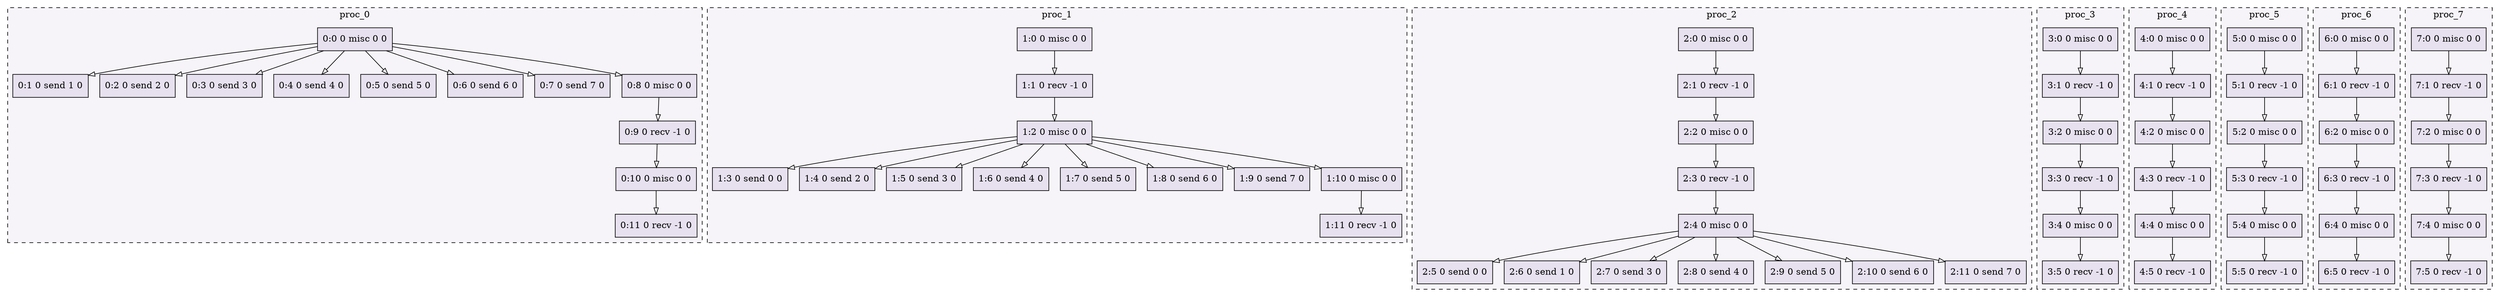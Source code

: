 digraph{node[shape=record style=filled colorscheme=purd9 fillcolor=2];subgraph cluster0{style=dashed;colorscheme=purd9;bgcolor=1;edge[arrowhead=empty];label=proc_0;0[label="0:0 0 misc 0 0"];1[label="0:1 0 send 1 0"];2[label="0:2 0 send 2 0"];3[label="0:3 0 send 3 0"];4[label="0:4 0 send 4 0"];5[label="0:5 0 send 5 0"];6[label="0:6 0 send 6 0"];7[label="0:7 0 send 7 0"];8[label="0:8 0 misc 0 0"];9[label="0:9 0 recv -1 0"];10[label="0:10 0 misc 0 0"];11[label="0:11 0 recv -1 0"];0->1;0->2;0->3;0->4;0->5;0->6;0->7;0->8;8->9;9->10;10->11;}subgraph cluster1{style=dashed;colorscheme=purd9;bgcolor=1;edge[arrowhead=empty];label=proc_1;12[label="1:0 0 misc 0 0"];13[label="1:1 0 recv -1 0"];14[label="1:2 0 misc 0 0"];15[label="1:3 0 send 0 0"];16[label="1:4 0 send 2 0"];17[label="1:5 0 send 3 0"];18[label="1:6 0 send 4 0"];19[label="1:7 0 send 5 0"];20[label="1:8 0 send 6 0"];21[label="1:9 0 send 7 0"];22[label="1:10 0 misc 0 0"];23[label="1:11 0 recv -1 0"];12->13;13->14;14->15;14->16;14->17;14->18;14->19;14->20;14->21;14->22;22->23;}subgraph cluster2{style=dashed;colorscheme=purd9;bgcolor=1;edge[arrowhead=empty];label=proc_2;24[label="2:0 0 misc 0 0"];25[label="2:1 0 recv -1 0"];26[label="2:2 0 misc 0 0"];27[label="2:3 0 recv -1 0"];28[label="2:4 0 misc 0 0"];29[label="2:5 0 send 0 0"];30[label="2:6 0 send 1 0"];31[label="2:7 0 send 3 0"];32[label="2:8 0 send 4 0"];33[label="2:9 0 send 5 0"];34[label="2:10 0 send 6 0"];35[label="2:11 0 send 7 0"];24->25;25->26;26->27;27->28;28->29;28->30;28->31;28->32;28->33;28->34;28->35;}subgraph cluster3{style=dashed;colorscheme=purd9;bgcolor=1;edge[arrowhead=empty];label=proc_3;36[label="3:0 0 misc 0 0"];37[label="3:1 0 recv -1 0"];38[label="3:2 0 misc 0 0"];39[label="3:3 0 recv -1 0"];40[label="3:4 0 misc 0 0"];41[label="3:5 0 recv -1 0"];36->37;37->38;38->39;39->40;40->41;}subgraph cluster4{style=dashed;colorscheme=purd9;bgcolor=1;edge[arrowhead=empty];label=proc_4;42[label="4:0 0 misc 0 0"];43[label="4:1 0 recv -1 0"];44[label="4:2 0 misc 0 0"];45[label="4:3 0 recv -1 0"];46[label="4:4 0 misc 0 0"];47[label="4:5 0 recv -1 0"];42->43;43->44;44->45;45->46;46->47;}subgraph cluster5{style=dashed;colorscheme=purd9;bgcolor=1;edge[arrowhead=empty];label=proc_5;48[label="5:0 0 misc 0 0"];49[label="5:1 0 recv -1 0"];50[label="5:2 0 misc 0 0"];51[label="5:3 0 recv -1 0"];52[label="5:4 0 misc 0 0"];53[label="5:5 0 recv -1 0"];48->49;49->50;50->51;51->52;52->53;}subgraph cluster6{style=dashed;colorscheme=purd9;bgcolor=1;edge[arrowhead=empty];label=proc_6;54[label="6:0 0 misc 0 0"];55[label="6:1 0 recv -1 0"];56[label="6:2 0 misc 0 0"];57[label="6:3 0 recv -1 0"];58[label="6:4 0 misc 0 0"];59[label="6:5 0 recv -1 0"];54->55;55->56;56->57;57->58;58->59;}subgraph cluster7{style=dashed;colorscheme=purd9;bgcolor=1;edge[arrowhead=empty];label=proc_7;60[label="7:0 0 misc 0 0"];61[label="7:1 0 recv -1 0"];62[label="7:2 0 misc 0 0"];63[label="7:3 0 recv -1 0"];64[label="7:4 0 misc 0 0"];65[label="7:5 0 recv -1 0"];60->61;61->62;62->63;63->64;64->65;}}